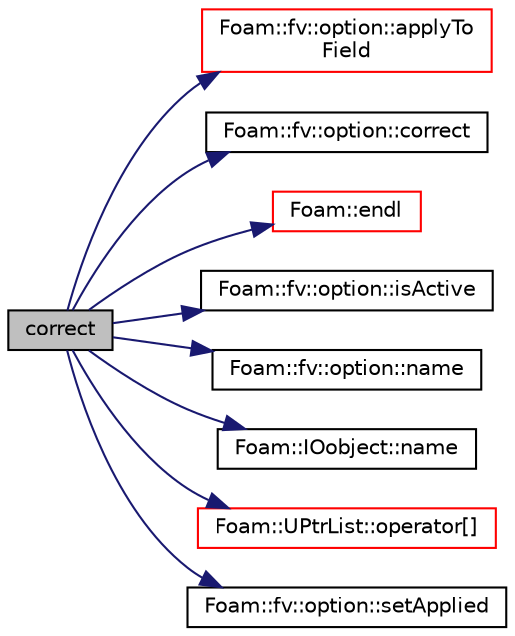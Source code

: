 digraph "correct"
{
  bgcolor="transparent";
  edge [fontname="Helvetica",fontsize="10",labelfontname="Helvetica",labelfontsize="10"];
  node [fontname="Helvetica",fontsize="10",shape=record];
  rankdir="LR";
  Node1 [label="correct",height=0.2,width=0.4,color="black", fillcolor="grey75", style="filled", fontcolor="black"];
  Node1 -> Node2 [color="midnightblue",fontsize="10",style="solid",fontname="Helvetica"];
  Node2 [label="Foam::fv::option::applyTo\lField",height=0.2,width=0.4,color="red",URL="$a01758.html#a738c7065545b44aa9ff5a443571eb8ba",tooltip="Return index of field name if found in fieldNames list. "];
  Node1 -> Node3 [color="midnightblue",fontsize="10",style="solid",fontname="Helvetica"];
  Node3 [label="Foam::fv::option::correct",height=0.2,width=0.4,color="black",URL="$a01758.html#ab371c68db950beba79d08f76dfe0058b"];
  Node1 -> Node4 [color="midnightblue",fontsize="10",style="solid",fontname="Helvetica"];
  Node4 [label="Foam::endl",height=0.2,width=0.4,color="red",URL="$a10893.html#a2db8fe02a0d3909e9351bb4275b23ce4",tooltip="Add newline and flush stream. "];
  Node1 -> Node5 [color="midnightblue",fontsize="10",style="solid",fontname="Helvetica"];
  Node5 [label="Foam::fv::option::isActive",height=0.2,width=0.4,color="black",URL="$a01758.html#aa1f512ab0fcc05612f8e3d6a4664ce9a",tooltip="Is the source active? "];
  Node1 -> Node6 [color="midnightblue",fontsize="10",style="solid",fontname="Helvetica"];
  Node6 [label="Foam::fv::option::name",height=0.2,width=0.4,color="black",URL="$a01758.html#a6d60057c26042eaf7fa1b3b6fb07b582",tooltip="Return const access to the source name. "];
  Node1 -> Node7 [color="midnightblue",fontsize="10",style="solid",fontname="Helvetica"];
  Node7 [label="Foam::IOobject::name",height=0.2,width=0.4,color="black",URL="$a01198.html#a75b72488d2e82151b025744974919d5d",tooltip="Return name. "];
  Node1 -> Node8 [color="midnightblue",fontsize="10",style="solid",fontname="Helvetica"];
  Node8 [label="Foam::UPtrList::operator[]",height=0.2,width=0.4,color="red",URL="$a02878.html#af15a484723b2f04f96702bd3b5fe2572",tooltip="Return element const reference. "];
  Node1 -> Node9 [color="midnightblue",fontsize="10",style="solid",fontname="Helvetica"];
  Node9 [label="Foam::fv::option::setApplied",height=0.2,width=0.4,color="black",URL="$a01758.html#a26c66032d788bc0186497fa146f384ec",tooltip="Set the applied flag to true for field index fieldi. "];
}
